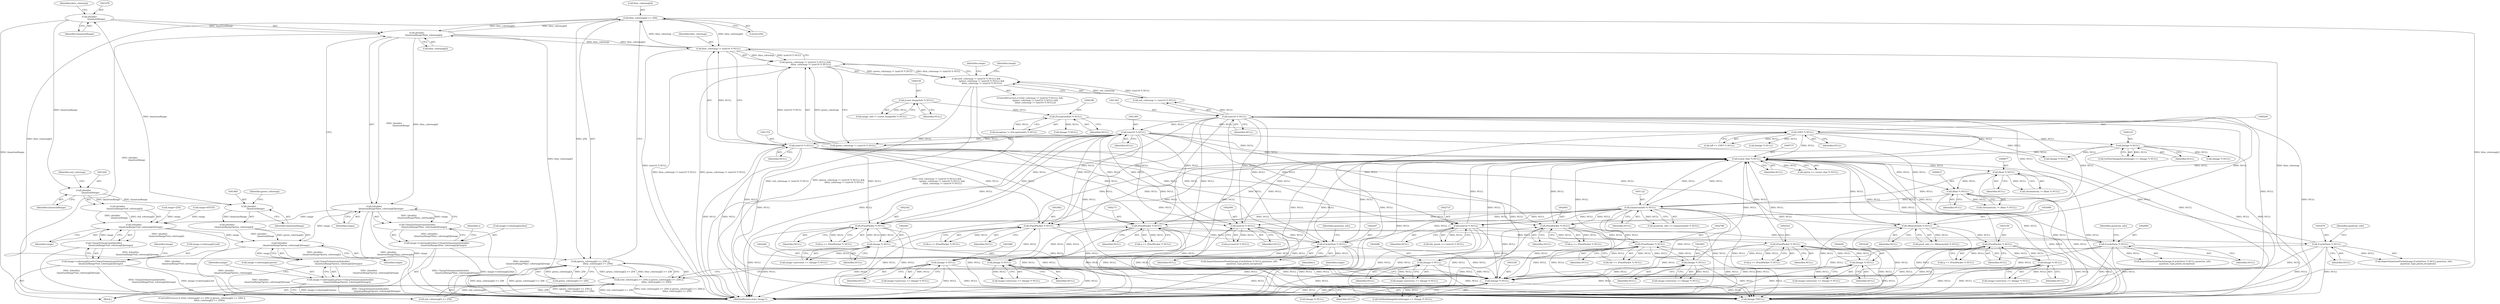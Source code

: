digraph "0_ImageMagick_2bb6941a2d557f26a2f2049ade466e118eeaab91@array" {
"1001406" [label="(Call,blue_colormap[i] >= 256)"];
"1001476" [label="(Call,(double)\n                    QuantumRange*blue_colormap[i])"];
"1001477" [label="(Call,(double)\n                    QuantumRange)"];
"1001459" [label="(Call,(double)\n                    QuantumRange)"];
"1001441" [label="(Call,(double)\n                    QuantumRange)"];
"1001371" [label="(Call,blue_colormap != (uint16 *) NULL)"];
"1001406" [label="(Call,blue_colormap[i] >= 256)"];
"1001373" [label="(Call,(uint16 *) NULL)"];
"1001368" [label="(Call,(uint16 *) NULL)"];
"1001362" [label="(Call,(uint16 *) NULL)"];
"1001121" [label="(Call,(QuantumInfo *) NULL)"];
"1000876" [label="(Call,(float *) NULL)"];
"1000736" [label="(Call,(const char *) NULL)"];
"1002341" [label="(Call,(PixelPacket *) NULL)"];
"1002460" [label="(Call,(Image *) NULL)"];
"1001861" [label="(Call,(PixelPacket *) NULL)"];
"1001888" [label="(Call,(Image *) NULL)"];
"1001869" [label="(Call,(CacheView *) NULL)"];
"1002087" [label="(Call,(Image *) NULL)"];
"1002068" [label="(Call,(CacheView *) NULL)"];
"1002060" [label="(Call,(PixelPacket *) NULL)"];
"1003000" [label="(Call,(Image *) NULL)"];
"1002797" [label="(Call,(PixelPacket *) NULL)"];
"1002732" [label="(Call,(uint32 *) NULL)"];
"1003079" [label="(Call,(MemoryInfo *) NULL)"];
"1002639" [label="(Call,(Image *) NULL)"];
"1002522" [label="(Call,(PixelPacket *) NULL)"];
"1002489" [label="(Call,(uint32 *) NULL)"];
"1003149" [label="(Call,(PixelPacket *) NULL)"];
"1003228" [label="(Call,(Image *) NULL)"];
"1000317" [label="(Call,(Image *) NULL)"];
"1000243" [label="(Call,(TIFF *) NULL)"];
"1000185" [label="(Call,(ExceptionInfo *) NULL)"];
"1000158" [label="(Call,(const ImageInfo *) NULL)"];
"1003337" [label="(Call,(Image *) NULL)"];
"1002170" [label="(Call,(PixelPacket *) NULL)"];
"1002265" [label="(Call,(Image *) NULL)"];
"1002246" [label="(Call,(CacheView *) NULL)"];
"1000914" [label="(Call,(float *) NULL)"];
"1001365" [label="(Call,(green_colormap != (uint16 *) NULL) &&\n                (blue_colormap != (uint16 *) NULL))"];
"1001359" [label="(Call,(red_colormap != (uint16 *) NULL) &&\n                (green_colormap != (uint16 *) NULL) &&\n                (blue_colormap != (uint16 *) NULL))"];
"1001400" [label="(Call,(green_colormap[i] >= 256) ||\n                      (blue_colormap[i] >= 256))"];
"1001394" [label="(Call,(red_colormap[i] >= 256) || (green_colormap[i] >= 256) ||\n                      (blue_colormap[i] >= 256))"];
"1001475" [label="(Call,((double)\n                    QuantumRange*blue_colormap[i])/range)"];
"1001439" [label="(Call,((double)\n                    QuantumRange*red_colormap[i])/range)"];
"1001438" [label="(Call,ClampToQuantum(((double)\n                    QuantumRange*red_colormap[i])/range))"];
"1001430" [label="(Call,image->colormap[i].red=ClampToQuantum(((double)\n                    QuantumRange*red_colormap[i])/range))"];
"1001457" [label="(Call,((double)\n                    QuantumRange*green_colormap[i])/range)"];
"1001456" [label="(Call,ClampToQuantum(((double)\n                    QuantumRange*green_colormap[i])/range))"];
"1001448" [label="(Call,image->colormap[i].green=ClampToQuantum(((double)\n                    QuantumRange*green_colormap[i])/range))"];
"1001474" [label="(Call,ClampToQuantum(((double)\n                    QuantumRange*blue_colormap[i])/range))"];
"1001466" [label="(Call,image->colormap[i].blue=ClampToQuantum(((double)\n                    QuantumRange*blue_colormap[i])/range))"];
"1000736" [label="(Call,(const char *) NULL)"];
"1003149" [label="(Call,(PixelPacket *) NULL)"];
"1002996" [label="(Call,image->previous == (Image *) NULL)"];
"1002071" [label="(Identifier,quantum_info)"];
"1000912" [label="(Call,chromaticity != (float *) NULL)"];
"1001359" [label="(Call,(red_colormap != (uint16 *) NULL) &&\n                (green_colormap != (uint16 *) NULL) &&\n                (blue_colormap != (uint16 *) NULL))"];
"1003077" [label="(Call,pixel_info == (MemoryInfo *) NULL)"];
"1001445" [label="(Identifier,red_colormap)"];
"1001430" [label="(Call,image->colormap[i].red=ClampToQuantum(((double)\n                    QuantumRange*red_colormap[i])/range))"];
"1002168" [label="(Call,q == (PixelPacket *) NULL)"];
"1001395" [label="(Call,red_colormap[i] >= 256)"];
"1002799" [label="(Identifier,NULL)"];
"1001859" [label="(Call,q == (PixelPacket *) NULL)"];
"1000183" [label="(Call,exception != (ExceptionInfo *) NULL)"];
"1001360" [label="(Call,red_colormap != (uint16 *) NULL)"];
"1003339" [label="(Identifier,NULL)"];
"1002730" [label="(Call,tile_pixels == (uint32 *) NULL)"];
"1001394" [label="(Call,(red_colormap[i] >= 256) || (green_colormap[i] >= 256) ||\n                      (blue_colormap[i] >= 256))"];
"1001467" [label="(Call,image->colormap[i].blue)"];
"1001483" [label="(Identifier,range)"];
"1002795" [label="(Call,tile == (PixelPacket *) NULL)"];
"1002524" [label="(Identifier,NULL)"];
"1001392" [label="(Identifier,i)"];
"1003081" [label="(Identifier,NULL)"];
"1001412" [label="(Call,range=65535)"];
"1003000" [label="(Call,(Image *) NULL)"];
"1001429" [label="(Block,)"];
"1001861" [label="(Call,(PixelPacket *) NULL)"];
"1003346" [label="(Call,(Image *) NULL)"];
"1001439" [label="(Call,((double)\n                    QuantumRange*red_colormap[i])/range)"];
"1002462" [label="(Identifier,NULL)"];
"1002339" [label="(Call,q == (PixelPacket *) NULL)"];
"1003400" [label="(Call,(Image *)NULL)"];
"1001431" [label="(Call,image->colormap[i].red)"];
"1003079" [label="(Call,(MemoryInfo *) NULL)"];
"1002083" [label="(Call,image->previous == (Image *) NULL)"];
"1001465" [label="(Identifier,range)"];
"1002460" [label="(Call,(Image *) NULL)"];
"1001368" [label="(Call,(uint16 *) NULL)"];
"1000187" [label="(Identifier,NULL)"];
"1000876" [label="(Call,(float *) NULL)"];
"1001476" [label="(Call,(double)\n                    QuantumRange*blue_colormap[i])"];
"1003334" [label="(Call,GetNextImageInList(image) == (Image *) NULL)"];
"1001863" [label="(Identifier,NULL)"];
"1001366" [label="(Call,green_colormap != (uint16 *) NULL)"];
"1002341" [label="(Call,(PixelPacket *) NULL)"];
"1001459" [label="(Call,(double)\n                    QuantumRange)"];
"1001888" [label="(Call,(Image *) NULL)"];
"1003147" [label="(Call,q == (PixelPacket *) NULL)"];
"1002456" [label="(Call,image->previous == (Image *) NULL)"];
"1001487" [label="(Identifier,image)"];
"1002087" [label="(Call,(Image *) NULL)"];
"1001428" [label="(Identifier,i)"];
"1002170" [label="(Call,(PixelPacket *) NULL)"];
"1001457" [label="(Call,((double)\n                    QuantumRange*green_colormap[i])/range)"];
"1001377" [label="(Call,range=255)"];
"1000916" [label="(Identifier,NULL)"];
"1001365" [label="(Call,(green_colormap != (uint16 *) NULL) &&\n                (blue_colormap != (uint16 *) NULL))"];
"1000317" [label="(Call,(Image *) NULL)"];
"1001362" [label="(Call,(uint16 *) NULL)"];
"1002343" [label="(Identifier,NULL)"];
"1000252" [label="(Call,(Image *) NULL)"];
"1001470" [label="(Identifier,image)"];
"1002089" [label="(Identifier,NULL)"];
"1002244" [label="(Call,ImportQuantumPixels(image,(CacheView *) NULL,quantum_info,\n              quantum_type,pixels,exception))"];
"1000156" [label="(Call,image_info != (const ImageInfo *) NULL)"];
"1002489" [label="(Call,(uint32 *) NULL)"];
"1001448" [label="(Call,image->colormap[i].green=ClampToQuantum(((double)\n                    QuantumRange*green_colormap[i])/range))"];
"1001443" [label="(Identifier,QuantumRange)"];
"1001123" [label="(Identifier,NULL)"];
"1002246" [label="(Call,(CacheView *) NULL)"];
"1003224" [label="(Call,image->previous == (Image *) NULL)"];
"1001867" [label="(Call,ImportQuantumPixels(image,(CacheView *) NULL,quantum_info,\n            quantum_type,pixels,exception))"];
"1001869" [label="(Call,(CacheView *) NULL)"];
"1001475" [label="(Call,((double)\n                    QuantumRange*blue_colormap[i])/range)"];
"1001441" [label="(Call,(double)\n                    QuantumRange)"];
"1002641" [label="(Identifier,NULL)"];
"1000314" [label="(Call,GetNextImageInList(image) == (Image *) NULL)"];
"1001871" [label="(Identifier,NULL)"];
"1002249" [label="(Identifier,quantum_info)"];
"1001447" [label="(Identifier,range)"];
"1002639" [label="(Call,(Image *) NULL)"];
"1003230" [label="(Identifier,NULL)"];
"1001872" [label="(Identifier,quantum_info)"];
"1001458" [label="(Call,(double)\n                    QuantumRange*green_colormap[i])"];
"1002522" [label="(Call,(PixelPacket *) NULL)"];
"1002491" [label="(Identifier,NULL)"];
"1001466" [label="(Call,image->colormap[i].blue=ClampToQuantum(((double)\n                    QuantumRange*blue_colormap[i])/range))"];
"1000307" [label="(Call,(Image *) NULL)"];
"1001884" [label="(Call,image->previous == (Image *) NULL)"];
"1002062" [label="(Identifier,NULL)"];
"1001358" [label="(ControlStructure,if ((red_colormap != (uint16 *) NULL) &&\n                (green_colormap != (uint16 *) NULL) &&\n                (blue_colormap != (uint16 *) NULL)))"];
"1001461" [label="(Identifier,QuantumRange)"];
"1001400" [label="(Call,(green_colormap[i] >= 256) ||\n                      (blue_colormap[i] >= 256))"];
"1001463" [label="(Identifier,green_colormap)"];
"1001440" [label="(Call,(double)\n                    QuantumRange*red_colormap[i])"];
"1002248" [label="(Identifier,NULL)"];
"1001401" [label="(Call,green_colormap[i] >= 256)"];
"1001364" [label="(Identifier,NULL)"];
"1002068" [label="(Call,(CacheView *) NULL)"];
"1002066" [label="(Call,ImportQuantumPixels(image,(CacheView *) NULL,quantum_info,\n            quantum_type,pixels,exception))"];
"1000245" [label="(Identifier,NULL)"];
"1000185" [label="(Call,(ExceptionInfo *) NULL)"];
"1001119" [label="(Call,quantum_info == (QuantumInfo *) NULL)"];
"1001477" [label="(Call,(double)\n                    QuantumRange)"];
"1001449" [label="(Call,image->colormap[i].green)"];
"1001378" [label="(Identifier,range)"];
"1000328" [label="(Call,(Image *) NULL)"];
"1001121" [label="(Call,(QuantumInfo *) NULL)"];
"1000158" [label="(Call,(const ImageInfo *) NULL)"];
"1001407" [label="(Call,blue_colormap[i])"];
"1001481" [label="(Identifier,blue_colormap)"];
"1001413" [label="(Identifier,range)"];
"1002635" [label="(Call,image->previous == (Image *) NULL)"];
"1003002" [label="(Identifier,NULL)"];
"1001371" [label="(Call,blue_colormap != (uint16 *) NULL)"];
"1002487" [label="(Call,p=(uint32 *) NULL)"];
"1001474" [label="(Call,ClampToQuantum(((double)\n                    QuantumRange*blue_colormap[i])/range))"];
"1002520" [label="(Call,q == (PixelPacket *) NULL)"];
"1001452" [label="(Identifier,image)"];
"1002070" [label="(Identifier,NULL)"];
"1000160" [label="(Identifier,NULL)"];
"1002267" [label="(Identifier,NULL)"];
"1003406" [label="(MethodReturn,static Image *)"];
"1000878" [label="(Identifier,NULL)"];
"1002261" [label="(Call,image->previous == (Image *) NULL)"];
"1000241" [label="(Call,tiff == (TIFF *) NULL)"];
"1001480" [label="(Call,blue_colormap[i])"];
"1001375" [label="(Identifier,NULL)"];
"1001456" [label="(Call,ClampToQuantum(((double)\n                    QuantumRange*green_colormap[i])/range))"];
"1003151" [label="(Identifier,NULL)"];
"1000319" [label="(Identifier,NULL)"];
"1000215" [label="(Call,(Image *) NULL)"];
"1000738" [label="(Identifier,NULL)"];
"1002734" [label="(Identifier,NULL)"];
"1001410" [label="(Literal,256)"];
"1003337" [label="(Call,(Image *) NULL)"];
"1003228" [label="(Call,(Image *) NULL)"];
"1002732" [label="(Call,(uint32 *) NULL)"];
"1000243" [label="(Call,(TIFF *) NULL)"];
"1001372" [label="(Identifier,blue_colormap)"];
"1000874" [label="(Call,chromaticity != (float *) NULL)"];
"1002058" [label="(Call,q == (PixelPacket *) NULL)"];
"1001479" [label="(Identifier,QuantumRange)"];
"1001406" [label="(Call,blue_colormap[i] >= 256)"];
"1002265" [label="(Call,(Image *) NULL)"];
"1000914" [label="(Call,(float *) NULL)"];
"1000734" [label="(Call,option == (const char *) NULL)"];
"1001438" [label="(Call,ClampToQuantum(((double)\n                    QuantumRange*red_colormap[i])/range))"];
"1001393" [label="(ControlStructure,if ((red_colormap[i] >= 256) || (green_colormap[i] >= 256) ||\n                      (blue_colormap[i] >= 256)))"];
"1002172" [label="(Identifier,NULL)"];
"1001373" [label="(Call,(uint16 *) NULL)"];
"1002797" [label="(Call,(PixelPacket *) NULL)"];
"1001370" [label="(Identifier,NULL)"];
"1002060" [label="(Call,(PixelPacket *) NULL)"];
"1001890" [label="(Identifier,NULL)"];
"1001406" -> "1001400"  [label="AST: "];
"1001406" -> "1001410"  [label="CFG: "];
"1001407" -> "1001406"  [label="AST: "];
"1001410" -> "1001406"  [label="AST: "];
"1001400" -> "1001406"  [label="CFG: "];
"1001406" -> "1003406"  [label="DDG: blue_colormap[i]"];
"1001406" -> "1001371"  [label="DDG: blue_colormap[i]"];
"1001406" -> "1001400"  [label="DDG: blue_colormap[i]"];
"1001406" -> "1001400"  [label="DDG: 256"];
"1001476" -> "1001406"  [label="DDG: blue_colormap[i]"];
"1001371" -> "1001406"  [label="DDG: blue_colormap"];
"1001406" -> "1001476"  [label="DDG: blue_colormap[i]"];
"1001476" -> "1001475"  [label="AST: "];
"1001476" -> "1001480"  [label="CFG: "];
"1001477" -> "1001476"  [label="AST: "];
"1001480" -> "1001476"  [label="AST: "];
"1001483" -> "1001476"  [label="CFG: "];
"1001476" -> "1003406"  [label="DDG: blue_colormap[i]"];
"1001476" -> "1003406"  [label="DDG: (double)\n                    QuantumRange"];
"1001476" -> "1001371"  [label="DDG: blue_colormap[i]"];
"1001476" -> "1001475"  [label="DDG: (double)\n                    QuantumRange"];
"1001476" -> "1001475"  [label="DDG: blue_colormap[i]"];
"1001477" -> "1001476"  [label="DDG: QuantumRange"];
"1001371" -> "1001476"  [label="DDG: blue_colormap"];
"1001477" -> "1001479"  [label="CFG: "];
"1001478" -> "1001477"  [label="AST: "];
"1001479" -> "1001477"  [label="AST: "];
"1001481" -> "1001477"  [label="CFG: "];
"1001477" -> "1003406"  [label="DDG: QuantumRange"];
"1001477" -> "1001441"  [label="DDG: QuantumRange"];
"1001459" -> "1001477"  [label="DDG: QuantumRange"];
"1001459" -> "1001458"  [label="AST: "];
"1001459" -> "1001461"  [label="CFG: "];
"1001460" -> "1001459"  [label="AST: "];
"1001461" -> "1001459"  [label="AST: "];
"1001463" -> "1001459"  [label="CFG: "];
"1001459" -> "1001458"  [label="DDG: QuantumRange"];
"1001441" -> "1001459"  [label="DDG: QuantumRange"];
"1001441" -> "1001440"  [label="AST: "];
"1001441" -> "1001443"  [label="CFG: "];
"1001442" -> "1001441"  [label="AST: "];
"1001443" -> "1001441"  [label="AST: "];
"1001445" -> "1001441"  [label="CFG: "];
"1001441" -> "1001440"  [label="DDG: QuantumRange"];
"1001371" -> "1001365"  [label="AST: "];
"1001371" -> "1001373"  [label="CFG: "];
"1001372" -> "1001371"  [label="AST: "];
"1001373" -> "1001371"  [label="AST: "];
"1001365" -> "1001371"  [label="CFG: "];
"1001371" -> "1003406"  [label="DDG: (uint16 *) NULL"];
"1001371" -> "1003406"  [label="DDG: blue_colormap"];
"1001371" -> "1001365"  [label="DDG: blue_colormap"];
"1001371" -> "1001365"  [label="DDG: (uint16 *) NULL"];
"1001373" -> "1001371"  [label="DDG: NULL"];
"1001373" -> "1001375"  [label="CFG: "];
"1001374" -> "1001373"  [label="AST: "];
"1001375" -> "1001373"  [label="AST: "];
"1001373" -> "1003406"  [label="DDG: NULL"];
"1001373" -> "1000736"  [label="DDG: NULL"];
"1001368" -> "1001373"  [label="DDG: NULL"];
"1001373" -> "1001861"  [label="DDG: NULL"];
"1001373" -> "1002060"  [label="DDG: NULL"];
"1001373" -> "1002170"  [label="DDG: NULL"];
"1001373" -> "1002246"  [label="DDG: NULL"];
"1001373" -> "1002265"  [label="DDG: NULL"];
"1001373" -> "1002341"  [label="DDG: NULL"];
"1001373" -> "1002489"  [label="DDG: NULL"];
"1001373" -> "1002732"  [label="DDG: NULL"];
"1001373" -> "1003079"  [label="DDG: NULL"];
"1001373" -> "1003337"  [label="DDG: NULL"];
"1001373" -> "1003400"  [label="DDG: NULL"];
"1001368" -> "1001366"  [label="AST: "];
"1001368" -> "1001370"  [label="CFG: "];
"1001369" -> "1001368"  [label="AST: "];
"1001370" -> "1001368"  [label="AST: "];
"1001366" -> "1001368"  [label="CFG: "];
"1001368" -> "1003406"  [label="DDG: NULL"];
"1001368" -> "1000736"  [label="DDG: NULL"];
"1001368" -> "1001366"  [label="DDG: NULL"];
"1001362" -> "1001368"  [label="DDG: NULL"];
"1001368" -> "1001861"  [label="DDG: NULL"];
"1001368" -> "1002060"  [label="DDG: NULL"];
"1001368" -> "1002170"  [label="DDG: NULL"];
"1001368" -> "1002246"  [label="DDG: NULL"];
"1001368" -> "1002265"  [label="DDG: NULL"];
"1001368" -> "1002341"  [label="DDG: NULL"];
"1001368" -> "1002489"  [label="DDG: NULL"];
"1001368" -> "1002732"  [label="DDG: NULL"];
"1001368" -> "1003079"  [label="DDG: NULL"];
"1001368" -> "1003337"  [label="DDG: NULL"];
"1001368" -> "1003400"  [label="DDG: NULL"];
"1001362" -> "1001360"  [label="AST: "];
"1001362" -> "1001364"  [label="CFG: "];
"1001363" -> "1001362"  [label="AST: "];
"1001364" -> "1001362"  [label="AST: "];
"1001360" -> "1001362"  [label="CFG: "];
"1001362" -> "1003406"  [label="DDG: NULL"];
"1001362" -> "1000736"  [label="DDG: NULL"];
"1001362" -> "1001360"  [label="DDG: NULL"];
"1001121" -> "1001362"  [label="DDG: NULL"];
"1001362" -> "1001861"  [label="DDG: NULL"];
"1001362" -> "1002060"  [label="DDG: NULL"];
"1001362" -> "1002170"  [label="DDG: NULL"];
"1001362" -> "1002246"  [label="DDG: NULL"];
"1001362" -> "1002265"  [label="DDG: NULL"];
"1001362" -> "1002341"  [label="DDG: NULL"];
"1001362" -> "1002489"  [label="DDG: NULL"];
"1001362" -> "1002732"  [label="DDG: NULL"];
"1001362" -> "1003079"  [label="DDG: NULL"];
"1001362" -> "1003337"  [label="DDG: NULL"];
"1001362" -> "1003400"  [label="DDG: NULL"];
"1001121" -> "1001119"  [label="AST: "];
"1001121" -> "1001123"  [label="CFG: "];
"1001122" -> "1001121"  [label="AST: "];
"1001123" -> "1001121"  [label="AST: "];
"1001119" -> "1001121"  [label="CFG: "];
"1001121" -> "1003406"  [label="DDG: NULL"];
"1001121" -> "1000736"  [label="DDG: NULL"];
"1001121" -> "1001119"  [label="DDG: NULL"];
"1000876" -> "1001121"  [label="DDG: NULL"];
"1000914" -> "1001121"  [label="DDG: NULL"];
"1000736" -> "1001121"  [label="DDG: NULL"];
"1001121" -> "1001861"  [label="DDG: NULL"];
"1001121" -> "1002060"  [label="DDG: NULL"];
"1001121" -> "1002170"  [label="DDG: NULL"];
"1001121" -> "1002246"  [label="DDG: NULL"];
"1001121" -> "1002265"  [label="DDG: NULL"];
"1001121" -> "1002341"  [label="DDG: NULL"];
"1001121" -> "1002489"  [label="DDG: NULL"];
"1001121" -> "1002732"  [label="DDG: NULL"];
"1001121" -> "1003079"  [label="DDG: NULL"];
"1001121" -> "1003337"  [label="DDG: NULL"];
"1001121" -> "1003400"  [label="DDG: NULL"];
"1000876" -> "1000874"  [label="AST: "];
"1000876" -> "1000878"  [label="CFG: "];
"1000877" -> "1000876"  [label="AST: "];
"1000878" -> "1000876"  [label="AST: "];
"1000874" -> "1000876"  [label="CFG: "];
"1000876" -> "1003406"  [label="DDG: NULL"];
"1000876" -> "1000874"  [label="DDG: NULL"];
"1000736" -> "1000876"  [label="DDG: NULL"];
"1000876" -> "1000914"  [label="DDG: NULL"];
"1000876" -> "1003400"  [label="DDG: NULL"];
"1000736" -> "1000734"  [label="AST: "];
"1000736" -> "1000738"  [label="CFG: "];
"1000737" -> "1000736"  [label="AST: "];
"1000738" -> "1000736"  [label="AST: "];
"1000734" -> "1000736"  [label="CFG: "];
"1000736" -> "1003406"  [label="DDG: NULL"];
"1000736" -> "1000734"  [label="DDG: NULL"];
"1002341" -> "1000736"  [label="DDG: NULL"];
"1002460" -> "1000736"  [label="DDG: NULL"];
"1001861" -> "1000736"  [label="DDG: NULL"];
"1001888" -> "1000736"  [label="DDG: NULL"];
"1001869" -> "1000736"  [label="DDG: NULL"];
"1002087" -> "1000736"  [label="DDG: NULL"];
"1003000" -> "1000736"  [label="DDG: NULL"];
"1003079" -> "1000736"  [label="DDG: NULL"];
"1002639" -> "1000736"  [label="DDG: NULL"];
"1003149" -> "1000736"  [label="DDG: NULL"];
"1002060" -> "1000736"  [label="DDG: NULL"];
"1000317" -> "1000736"  [label="DDG: NULL"];
"1002522" -> "1000736"  [label="DDG: NULL"];
"1003337" -> "1000736"  [label="DDG: NULL"];
"1002170" -> "1000736"  [label="DDG: NULL"];
"1002265" -> "1000736"  [label="DDG: NULL"];
"1002732" -> "1000736"  [label="DDG: NULL"];
"1002797" -> "1000736"  [label="DDG: NULL"];
"1000243" -> "1000736"  [label="DDG: NULL"];
"1002246" -> "1000736"  [label="DDG: NULL"];
"1002068" -> "1000736"  [label="DDG: NULL"];
"1002489" -> "1000736"  [label="DDG: NULL"];
"1003228" -> "1000736"  [label="DDG: NULL"];
"1000736" -> "1000914"  [label="DDG: NULL"];
"1000736" -> "1003400"  [label="DDG: NULL"];
"1002341" -> "1002339"  [label="AST: "];
"1002341" -> "1002343"  [label="CFG: "];
"1002342" -> "1002341"  [label="AST: "];
"1002343" -> "1002341"  [label="AST: "];
"1002339" -> "1002341"  [label="CFG: "];
"1002341" -> "1003406"  [label="DDG: NULL"];
"1002341" -> "1002339"  [label="DDG: NULL"];
"1002460" -> "1002341"  [label="DDG: NULL"];
"1002341" -> "1002460"  [label="DDG: NULL"];
"1002341" -> "1003337"  [label="DDG: NULL"];
"1002341" -> "1003400"  [label="DDG: NULL"];
"1002460" -> "1002456"  [label="AST: "];
"1002460" -> "1002462"  [label="CFG: "];
"1002461" -> "1002460"  [label="AST: "];
"1002462" -> "1002460"  [label="AST: "];
"1002456" -> "1002460"  [label="CFG: "];
"1002460" -> "1003406"  [label="DDG: NULL"];
"1002460" -> "1002456"  [label="DDG: NULL"];
"1002460" -> "1003337"  [label="DDG: NULL"];
"1002460" -> "1003400"  [label="DDG: NULL"];
"1001861" -> "1001859"  [label="AST: "];
"1001861" -> "1001863"  [label="CFG: "];
"1001862" -> "1001861"  [label="AST: "];
"1001863" -> "1001861"  [label="AST: "];
"1001859" -> "1001861"  [label="CFG: "];
"1001861" -> "1003406"  [label="DDG: NULL"];
"1001861" -> "1001859"  [label="DDG: NULL"];
"1001888" -> "1001861"  [label="DDG: NULL"];
"1001861" -> "1001869"  [label="DDG: NULL"];
"1001861" -> "1003337"  [label="DDG: NULL"];
"1001861" -> "1003400"  [label="DDG: NULL"];
"1001888" -> "1001884"  [label="AST: "];
"1001888" -> "1001890"  [label="CFG: "];
"1001889" -> "1001888"  [label="AST: "];
"1001890" -> "1001888"  [label="AST: "];
"1001884" -> "1001888"  [label="CFG: "];
"1001888" -> "1003406"  [label="DDG: NULL"];
"1001888" -> "1001884"  [label="DDG: NULL"];
"1001869" -> "1001888"  [label="DDG: NULL"];
"1001888" -> "1003337"  [label="DDG: NULL"];
"1001888" -> "1003400"  [label="DDG: NULL"];
"1001869" -> "1001867"  [label="AST: "];
"1001869" -> "1001871"  [label="CFG: "];
"1001870" -> "1001869"  [label="AST: "];
"1001871" -> "1001869"  [label="AST: "];
"1001872" -> "1001869"  [label="CFG: "];
"1001869" -> "1003406"  [label="DDG: NULL"];
"1001869" -> "1001867"  [label="DDG: NULL"];
"1001869" -> "1003337"  [label="DDG: NULL"];
"1001869" -> "1003400"  [label="DDG: NULL"];
"1002087" -> "1002083"  [label="AST: "];
"1002087" -> "1002089"  [label="CFG: "];
"1002088" -> "1002087"  [label="AST: "];
"1002089" -> "1002087"  [label="AST: "];
"1002083" -> "1002087"  [label="CFG: "];
"1002087" -> "1003406"  [label="DDG: NULL"];
"1002087" -> "1002060"  [label="DDG: NULL"];
"1002087" -> "1002083"  [label="DDG: NULL"];
"1002068" -> "1002087"  [label="DDG: NULL"];
"1002087" -> "1003337"  [label="DDG: NULL"];
"1002087" -> "1003400"  [label="DDG: NULL"];
"1002068" -> "1002066"  [label="AST: "];
"1002068" -> "1002070"  [label="CFG: "];
"1002069" -> "1002068"  [label="AST: "];
"1002070" -> "1002068"  [label="AST: "];
"1002071" -> "1002068"  [label="CFG: "];
"1002068" -> "1003406"  [label="DDG: NULL"];
"1002068" -> "1002066"  [label="DDG: NULL"];
"1002060" -> "1002068"  [label="DDG: NULL"];
"1002068" -> "1003337"  [label="DDG: NULL"];
"1002068" -> "1003400"  [label="DDG: NULL"];
"1002060" -> "1002058"  [label="AST: "];
"1002060" -> "1002062"  [label="CFG: "];
"1002061" -> "1002060"  [label="AST: "];
"1002062" -> "1002060"  [label="AST: "];
"1002058" -> "1002060"  [label="CFG: "];
"1002060" -> "1003406"  [label="DDG: NULL"];
"1002060" -> "1002058"  [label="DDG: NULL"];
"1002060" -> "1003337"  [label="DDG: NULL"];
"1002060" -> "1003400"  [label="DDG: NULL"];
"1003000" -> "1002996"  [label="AST: "];
"1003000" -> "1003002"  [label="CFG: "];
"1003001" -> "1003000"  [label="AST: "];
"1003002" -> "1003000"  [label="AST: "];
"1002996" -> "1003000"  [label="CFG: "];
"1003000" -> "1003406"  [label="DDG: NULL"];
"1003000" -> "1002797"  [label="DDG: NULL"];
"1003000" -> "1002996"  [label="DDG: NULL"];
"1002797" -> "1003000"  [label="DDG: NULL"];
"1003000" -> "1003337"  [label="DDG: NULL"];
"1003000" -> "1003400"  [label="DDG: NULL"];
"1002797" -> "1002795"  [label="AST: "];
"1002797" -> "1002799"  [label="CFG: "];
"1002798" -> "1002797"  [label="AST: "];
"1002799" -> "1002797"  [label="AST: "];
"1002795" -> "1002797"  [label="CFG: "];
"1002797" -> "1003406"  [label="DDG: NULL"];
"1002797" -> "1002795"  [label="DDG: NULL"];
"1002732" -> "1002797"  [label="DDG: NULL"];
"1002797" -> "1003337"  [label="DDG: NULL"];
"1002797" -> "1003400"  [label="DDG: NULL"];
"1002732" -> "1002730"  [label="AST: "];
"1002732" -> "1002734"  [label="CFG: "];
"1002733" -> "1002732"  [label="AST: "];
"1002734" -> "1002732"  [label="AST: "];
"1002730" -> "1002732"  [label="CFG: "];
"1002732" -> "1003406"  [label="DDG: NULL"];
"1002732" -> "1002730"  [label="DDG: NULL"];
"1002732" -> "1003337"  [label="DDG: NULL"];
"1002732" -> "1003400"  [label="DDG: NULL"];
"1003079" -> "1003077"  [label="AST: "];
"1003079" -> "1003081"  [label="CFG: "];
"1003080" -> "1003079"  [label="AST: "];
"1003081" -> "1003079"  [label="AST: "];
"1003077" -> "1003079"  [label="CFG: "];
"1003079" -> "1003406"  [label="DDG: NULL"];
"1003079" -> "1003077"  [label="DDG: NULL"];
"1003079" -> "1003149"  [label="DDG: NULL"];
"1003079" -> "1003337"  [label="DDG: NULL"];
"1003079" -> "1003400"  [label="DDG: NULL"];
"1002639" -> "1002635"  [label="AST: "];
"1002639" -> "1002641"  [label="CFG: "];
"1002640" -> "1002639"  [label="AST: "];
"1002641" -> "1002639"  [label="AST: "];
"1002635" -> "1002639"  [label="CFG: "];
"1002639" -> "1003406"  [label="DDG: NULL"];
"1002639" -> "1002522"  [label="DDG: NULL"];
"1002639" -> "1002635"  [label="DDG: NULL"];
"1002522" -> "1002639"  [label="DDG: NULL"];
"1002639" -> "1003337"  [label="DDG: NULL"];
"1002639" -> "1003400"  [label="DDG: NULL"];
"1002522" -> "1002520"  [label="AST: "];
"1002522" -> "1002524"  [label="CFG: "];
"1002523" -> "1002522"  [label="AST: "];
"1002524" -> "1002522"  [label="AST: "];
"1002520" -> "1002522"  [label="CFG: "];
"1002522" -> "1003406"  [label="DDG: NULL"];
"1002522" -> "1002520"  [label="DDG: NULL"];
"1002489" -> "1002522"  [label="DDG: NULL"];
"1002522" -> "1003337"  [label="DDG: NULL"];
"1002522" -> "1003400"  [label="DDG: NULL"];
"1002489" -> "1002487"  [label="AST: "];
"1002489" -> "1002491"  [label="CFG: "];
"1002490" -> "1002489"  [label="AST: "];
"1002491" -> "1002489"  [label="AST: "];
"1002487" -> "1002489"  [label="CFG: "];
"1002489" -> "1003406"  [label="DDG: NULL"];
"1002489" -> "1002487"  [label="DDG: NULL"];
"1002489" -> "1003337"  [label="DDG: NULL"];
"1002489" -> "1003400"  [label="DDG: NULL"];
"1003149" -> "1003147"  [label="AST: "];
"1003149" -> "1003151"  [label="CFG: "];
"1003150" -> "1003149"  [label="AST: "];
"1003151" -> "1003149"  [label="AST: "];
"1003147" -> "1003149"  [label="CFG: "];
"1003149" -> "1003406"  [label="DDG: NULL"];
"1003149" -> "1003147"  [label="DDG: NULL"];
"1003228" -> "1003149"  [label="DDG: NULL"];
"1003149" -> "1003228"  [label="DDG: NULL"];
"1003149" -> "1003337"  [label="DDG: NULL"];
"1003149" -> "1003400"  [label="DDG: NULL"];
"1003228" -> "1003224"  [label="AST: "];
"1003228" -> "1003230"  [label="CFG: "];
"1003229" -> "1003228"  [label="AST: "];
"1003230" -> "1003228"  [label="AST: "];
"1003224" -> "1003228"  [label="CFG: "];
"1003228" -> "1003406"  [label="DDG: NULL"];
"1003228" -> "1003224"  [label="DDG: NULL"];
"1003228" -> "1003337"  [label="DDG: NULL"];
"1003228" -> "1003400"  [label="DDG: NULL"];
"1000317" -> "1000314"  [label="AST: "];
"1000317" -> "1000319"  [label="CFG: "];
"1000318" -> "1000317"  [label="AST: "];
"1000319" -> "1000317"  [label="AST: "];
"1000314" -> "1000317"  [label="CFG: "];
"1000317" -> "1003406"  [label="DDG: NULL"];
"1000317" -> "1000307"  [label="DDG: NULL"];
"1000317" -> "1000314"  [label="DDG: NULL"];
"1000243" -> "1000317"  [label="DDG: NULL"];
"1000317" -> "1000328"  [label="DDG: NULL"];
"1000317" -> "1003400"  [label="DDG: NULL"];
"1000243" -> "1000241"  [label="AST: "];
"1000243" -> "1000245"  [label="CFG: "];
"1000244" -> "1000243"  [label="AST: "];
"1000245" -> "1000243"  [label="AST: "];
"1000241" -> "1000243"  [label="CFG: "];
"1000243" -> "1003406"  [label="DDG: NULL"];
"1000243" -> "1000241"  [label="DDG: NULL"];
"1000185" -> "1000243"  [label="DDG: NULL"];
"1000243" -> "1000252"  [label="DDG: NULL"];
"1000243" -> "1000307"  [label="DDG: NULL"];
"1000243" -> "1003400"  [label="DDG: NULL"];
"1000185" -> "1000183"  [label="AST: "];
"1000185" -> "1000187"  [label="CFG: "];
"1000186" -> "1000185"  [label="AST: "];
"1000187" -> "1000185"  [label="AST: "];
"1000183" -> "1000185"  [label="CFG: "];
"1000185" -> "1000183"  [label="DDG: NULL"];
"1000158" -> "1000185"  [label="DDG: NULL"];
"1000185" -> "1000215"  [label="DDG: NULL"];
"1000158" -> "1000156"  [label="AST: "];
"1000158" -> "1000160"  [label="CFG: "];
"1000159" -> "1000158"  [label="AST: "];
"1000160" -> "1000158"  [label="AST: "];
"1000156" -> "1000158"  [label="CFG: "];
"1000158" -> "1000156"  [label="DDG: NULL"];
"1003337" -> "1003334"  [label="AST: "];
"1003337" -> "1003339"  [label="CFG: "];
"1003338" -> "1003337"  [label="AST: "];
"1003339" -> "1003337"  [label="AST: "];
"1003334" -> "1003337"  [label="CFG: "];
"1003337" -> "1003406"  [label="DDG: NULL"];
"1003337" -> "1003334"  [label="DDG: NULL"];
"1002170" -> "1003337"  [label="DDG: NULL"];
"1002265" -> "1003337"  [label="DDG: NULL"];
"1002246" -> "1003337"  [label="DDG: NULL"];
"1003337" -> "1003346"  [label="DDG: NULL"];
"1003337" -> "1003400"  [label="DDG: NULL"];
"1002170" -> "1002168"  [label="AST: "];
"1002170" -> "1002172"  [label="CFG: "];
"1002171" -> "1002170"  [label="AST: "];
"1002172" -> "1002170"  [label="AST: "];
"1002168" -> "1002170"  [label="CFG: "];
"1002170" -> "1003406"  [label="DDG: NULL"];
"1002170" -> "1002168"  [label="DDG: NULL"];
"1002265" -> "1002170"  [label="DDG: NULL"];
"1002246" -> "1002170"  [label="DDG: NULL"];
"1002170" -> "1002246"  [label="DDG: NULL"];
"1002170" -> "1002265"  [label="DDG: NULL"];
"1002170" -> "1003400"  [label="DDG: NULL"];
"1002265" -> "1002261"  [label="AST: "];
"1002265" -> "1002267"  [label="CFG: "];
"1002266" -> "1002265"  [label="AST: "];
"1002267" -> "1002265"  [label="AST: "];
"1002261" -> "1002265"  [label="CFG: "];
"1002265" -> "1003406"  [label="DDG: NULL"];
"1002265" -> "1002261"  [label="DDG: NULL"];
"1002246" -> "1002265"  [label="DDG: NULL"];
"1002265" -> "1003400"  [label="DDG: NULL"];
"1002246" -> "1002244"  [label="AST: "];
"1002246" -> "1002248"  [label="CFG: "];
"1002247" -> "1002246"  [label="AST: "];
"1002248" -> "1002246"  [label="AST: "];
"1002249" -> "1002246"  [label="CFG: "];
"1002246" -> "1003406"  [label="DDG: NULL"];
"1002246" -> "1002244"  [label="DDG: NULL"];
"1002246" -> "1003400"  [label="DDG: NULL"];
"1000914" -> "1000912"  [label="AST: "];
"1000914" -> "1000916"  [label="CFG: "];
"1000915" -> "1000914"  [label="AST: "];
"1000916" -> "1000914"  [label="AST: "];
"1000912" -> "1000914"  [label="CFG: "];
"1000914" -> "1003406"  [label="DDG: NULL"];
"1000914" -> "1000912"  [label="DDG: NULL"];
"1000914" -> "1003400"  [label="DDG: NULL"];
"1001365" -> "1001359"  [label="AST: "];
"1001365" -> "1001366"  [label="CFG: "];
"1001366" -> "1001365"  [label="AST: "];
"1001359" -> "1001365"  [label="CFG: "];
"1001365" -> "1003406"  [label="DDG: blue_colormap != (uint16 *) NULL"];
"1001365" -> "1003406"  [label="DDG: green_colormap != (uint16 *) NULL"];
"1001365" -> "1001359"  [label="DDG: green_colormap != (uint16 *) NULL"];
"1001365" -> "1001359"  [label="DDG: blue_colormap != (uint16 *) NULL"];
"1001366" -> "1001365"  [label="DDG: green_colormap"];
"1001366" -> "1001365"  [label="DDG: (uint16 *) NULL"];
"1001359" -> "1001358"  [label="AST: "];
"1001359" -> "1001360"  [label="CFG: "];
"1001360" -> "1001359"  [label="AST: "];
"1001378" -> "1001359"  [label="CFG: "];
"1001487" -> "1001359"  [label="CFG: "];
"1001359" -> "1003406"  [label="DDG: (red_colormap != (uint16 *) NULL) &&\n                (green_colormap != (uint16 *) NULL) &&\n                (blue_colormap != (uint16 *) NULL)"];
"1001359" -> "1003406"  [label="DDG: red_colormap != (uint16 *) NULL"];
"1001359" -> "1003406"  [label="DDG: (green_colormap != (uint16 *) NULL) &&\n                (blue_colormap != (uint16 *) NULL)"];
"1001360" -> "1001359"  [label="DDG: red_colormap"];
"1001360" -> "1001359"  [label="DDG: (uint16 *) NULL"];
"1001400" -> "1001394"  [label="AST: "];
"1001400" -> "1001401"  [label="CFG: "];
"1001401" -> "1001400"  [label="AST: "];
"1001394" -> "1001400"  [label="CFG: "];
"1001400" -> "1003406"  [label="DDG: blue_colormap[i] >= 256"];
"1001400" -> "1003406"  [label="DDG: green_colormap[i] >= 256"];
"1001400" -> "1001394"  [label="DDG: green_colormap[i] >= 256"];
"1001400" -> "1001394"  [label="DDG: blue_colormap[i] >= 256"];
"1001401" -> "1001400"  [label="DDG: green_colormap[i]"];
"1001401" -> "1001400"  [label="DDG: 256"];
"1001394" -> "1001393"  [label="AST: "];
"1001394" -> "1001395"  [label="CFG: "];
"1001395" -> "1001394"  [label="AST: "];
"1001413" -> "1001394"  [label="CFG: "];
"1001392" -> "1001394"  [label="CFG: "];
"1001394" -> "1003406"  [label="DDG: (green_colormap[i] >= 256) ||\n                      (blue_colormap[i] >= 256)"];
"1001394" -> "1003406"  [label="DDG: (red_colormap[i] >= 256) || (green_colormap[i] >= 256) ||\n                      (blue_colormap[i] >= 256)"];
"1001394" -> "1003406"  [label="DDG: red_colormap[i] >= 256"];
"1001395" -> "1001394"  [label="DDG: red_colormap[i]"];
"1001395" -> "1001394"  [label="DDG: 256"];
"1001475" -> "1001474"  [label="AST: "];
"1001475" -> "1001483"  [label="CFG: "];
"1001483" -> "1001475"  [label="AST: "];
"1001474" -> "1001475"  [label="CFG: "];
"1001475" -> "1003406"  [label="DDG: (double)\n                    QuantumRange*blue_colormap[i]"];
"1001475" -> "1003406"  [label="DDG: range"];
"1001475" -> "1001439"  [label="DDG: range"];
"1001475" -> "1001474"  [label="DDG: (double)\n                    QuantumRange*blue_colormap[i]"];
"1001475" -> "1001474"  [label="DDG: range"];
"1001457" -> "1001475"  [label="DDG: range"];
"1001439" -> "1001438"  [label="AST: "];
"1001439" -> "1001447"  [label="CFG: "];
"1001440" -> "1001439"  [label="AST: "];
"1001447" -> "1001439"  [label="AST: "];
"1001438" -> "1001439"  [label="CFG: "];
"1001439" -> "1003406"  [label="DDG: (double)\n                    QuantumRange*red_colormap[i]"];
"1001439" -> "1001438"  [label="DDG: (double)\n                    QuantumRange*red_colormap[i]"];
"1001439" -> "1001438"  [label="DDG: range"];
"1001440" -> "1001439"  [label="DDG: (double)\n                    QuantumRange"];
"1001440" -> "1001439"  [label="DDG: red_colormap[i]"];
"1001377" -> "1001439"  [label="DDG: range"];
"1001412" -> "1001439"  [label="DDG: range"];
"1001439" -> "1001457"  [label="DDG: range"];
"1001438" -> "1001430"  [label="AST: "];
"1001430" -> "1001438"  [label="CFG: "];
"1001438" -> "1003406"  [label="DDG: ((double)\n                    QuantumRange*red_colormap[i])/range"];
"1001438" -> "1001430"  [label="DDG: ((double)\n                    QuantumRange*red_colormap[i])/range"];
"1001430" -> "1001429"  [label="AST: "];
"1001431" -> "1001430"  [label="AST: "];
"1001452" -> "1001430"  [label="CFG: "];
"1001430" -> "1003406"  [label="DDG: ClampToQuantum(((double)\n                    QuantumRange*red_colormap[i])/range)"];
"1001430" -> "1003406"  [label="DDG: image->colormap[i].red"];
"1001457" -> "1001456"  [label="AST: "];
"1001457" -> "1001465"  [label="CFG: "];
"1001458" -> "1001457"  [label="AST: "];
"1001465" -> "1001457"  [label="AST: "];
"1001456" -> "1001457"  [label="CFG: "];
"1001457" -> "1003406"  [label="DDG: (double)\n                    QuantumRange*green_colormap[i]"];
"1001457" -> "1001456"  [label="DDG: (double)\n                    QuantumRange*green_colormap[i]"];
"1001457" -> "1001456"  [label="DDG: range"];
"1001458" -> "1001457"  [label="DDG: (double)\n                    QuantumRange"];
"1001458" -> "1001457"  [label="DDG: green_colormap[i]"];
"1001456" -> "1001448"  [label="AST: "];
"1001448" -> "1001456"  [label="CFG: "];
"1001456" -> "1003406"  [label="DDG: ((double)\n                    QuantumRange*green_colormap[i])/range"];
"1001456" -> "1001448"  [label="DDG: ((double)\n                    QuantumRange*green_colormap[i])/range"];
"1001448" -> "1001429"  [label="AST: "];
"1001449" -> "1001448"  [label="AST: "];
"1001470" -> "1001448"  [label="CFG: "];
"1001448" -> "1003406"  [label="DDG: image->colormap[i].green"];
"1001448" -> "1003406"  [label="DDG: ClampToQuantum(((double)\n                    QuantumRange*green_colormap[i])/range)"];
"1001474" -> "1001466"  [label="AST: "];
"1001466" -> "1001474"  [label="CFG: "];
"1001474" -> "1003406"  [label="DDG: ((double)\n                    QuantumRange*blue_colormap[i])/range"];
"1001474" -> "1001466"  [label="DDG: ((double)\n                    QuantumRange*blue_colormap[i])/range"];
"1001466" -> "1001429"  [label="AST: "];
"1001467" -> "1001466"  [label="AST: "];
"1001428" -> "1001466"  [label="CFG: "];
"1001466" -> "1003406"  [label="DDG: ClampToQuantum(((double)\n                    QuantumRange*blue_colormap[i])/range)"];
"1001466" -> "1003406"  [label="DDG: image->colormap[i].blue"];
}
